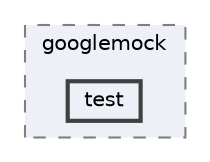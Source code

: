 digraph "/Users/yjack/GitHub/SimEvo/build/_deps/googletest-src/googlemock/test"
{
 // LATEX_PDF_SIZE
  bgcolor="transparent";
  edge [fontname=Helvetica,fontsize=10,labelfontname=Helvetica,labelfontsize=10];
  node [fontname=Helvetica,fontsize=10,shape=box,height=0.2,width=0.4];
  compound=true
  subgraph clusterdir_c5f655d618205cb28123d4e6a51ea001 {
    graph [ bgcolor="#edf0f7", pencolor="grey50", label="googlemock", fontname=Helvetica,fontsize=10 style="filled,dashed", URL="dir_c5f655d618205cb28123d4e6a51ea001.html",tooltip=""]
  dir_107e441a85fe388ad19bf29a1d959b4b [label="test", fillcolor="#edf0f7", color="grey25", style="filled,bold", URL="dir_107e441a85fe388ad19bf29a1d959b4b.html",tooltip=""];
  }
}
